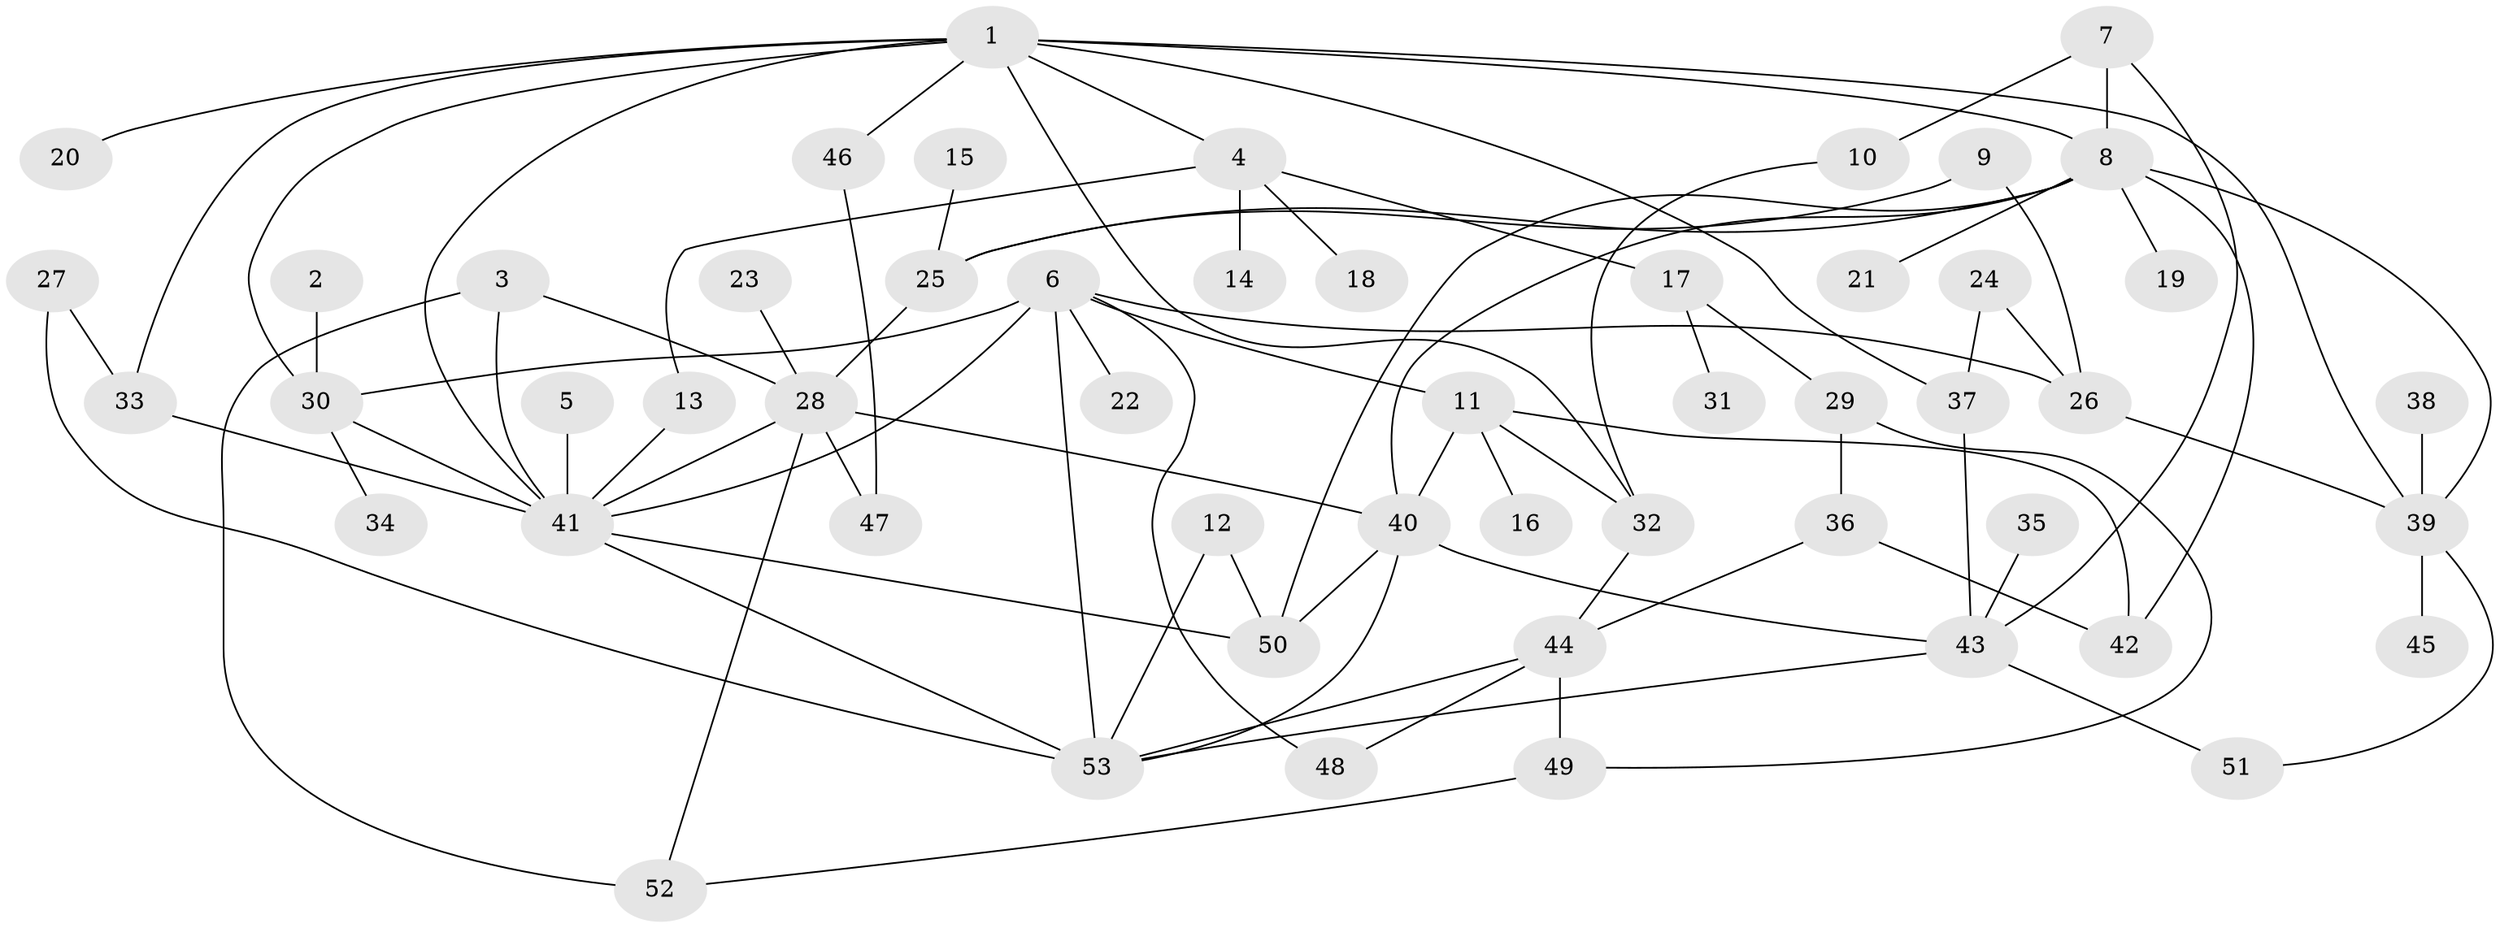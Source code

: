 // original degree distribution, {4: 0.11320754716981132, 7: 0.02830188679245283, 3: 0.22641509433962265, 5: 0.09433962264150944, 2: 0.27358490566037735, 1: 0.25471698113207547, 6: 0.009433962264150943}
// Generated by graph-tools (version 1.1) at 2025/25/03/09/25 03:25:29]
// undirected, 53 vertices, 85 edges
graph export_dot {
graph [start="1"]
  node [color=gray90,style=filled];
  1;
  2;
  3;
  4;
  5;
  6;
  7;
  8;
  9;
  10;
  11;
  12;
  13;
  14;
  15;
  16;
  17;
  18;
  19;
  20;
  21;
  22;
  23;
  24;
  25;
  26;
  27;
  28;
  29;
  30;
  31;
  32;
  33;
  34;
  35;
  36;
  37;
  38;
  39;
  40;
  41;
  42;
  43;
  44;
  45;
  46;
  47;
  48;
  49;
  50;
  51;
  52;
  53;
  1 -- 4 [weight=1.0];
  1 -- 8 [weight=1.0];
  1 -- 20 [weight=1.0];
  1 -- 30 [weight=1.0];
  1 -- 32 [weight=1.0];
  1 -- 33 [weight=1.0];
  1 -- 37 [weight=1.0];
  1 -- 39 [weight=1.0];
  1 -- 41 [weight=1.0];
  1 -- 46 [weight=1.0];
  2 -- 30 [weight=1.0];
  3 -- 28 [weight=1.0];
  3 -- 41 [weight=1.0];
  3 -- 52 [weight=1.0];
  4 -- 13 [weight=1.0];
  4 -- 14 [weight=1.0];
  4 -- 17 [weight=1.0];
  4 -- 18 [weight=1.0];
  5 -- 41 [weight=2.0];
  6 -- 11 [weight=1.0];
  6 -- 22 [weight=1.0];
  6 -- 26 [weight=1.0];
  6 -- 30 [weight=1.0];
  6 -- 41 [weight=1.0];
  6 -- 48 [weight=1.0];
  6 -- 53 [weight=1.0];
  7 -- 8 [weight=1.0];
  7 -- 10 [weight=1.0];
  7 -- 43 [weight=1.0];
  8 -- 19 [weight=1.0];
  8 -- 21 [weight=1.0];
  8 -- 25 [weight=1.0];
  8 -- 39 [weight=1.0];
  8 -- 40 [weight=1.0];
  8 -- 42 [weight=1.0];
  8 -- 50 [weight=1.0];
  9 -- 25 [weight=1.0];
  9 -- 26 [weight=1.0];
  10 -- 32 [weight=1.0];
  11 -- 16 [weight=1.0];
  11 -- 32 [weight=1.0];
  11 -- 40 [weight=1.0];
  11 -- 42 [weight=1.0];
  12 -- 50 [weight=1.0];
  12 -- 53 [weight=1.0];
  13 -- 41 [weight=1.0];
  15 -- 25 [weight=1.0];
  17 -- 29 [weight=1.0];
  17 -- 31 [weight=1.0];
  23 -- 28 [weight=1.0];
  24 -- 26 [weight=1.0];
  24 -- 37 [weight=1.0];
  25 -- 28 [weight=1.0];
  26 -- 39 [weight=1.0];
  27 -- 33 [weight=1.0];
  27 -- 53 [weight=1.0];
  28 -- 40 [weight=1.0];
  28 -- 41 [weight=1.0];
  28 -- 47 [weight=1.0];
  28 -- 52 [weight=1.0];
  29 -- 36 [weight=1.0];
  29 -- 49 [weight=1.0];
  30 -- 34 [weight=2.0];
  30 -- 41 [weight=1.0];
  32 -- 44 [weight=1.0];
  33 -- 41 [weight=1.0];
  35 -- 43 [weight=1.0];
  36 -- 42 [weight=1.0];
  36 -- 44 [weight=1.0];
  37 -- 43 [weight=1.0];
  38 -- 39 [weight=1.0];
  39 -- 45 [weight=2.0];
  39 -- 51 [weight=1.0];
  40 -- 43 [weight=1.0];
  40 -- 50 [weight=1.0];
  40 -- 53 [weight=1.0];
  41 -- 50 [weight=1.0];
  41 -- 53 [weight=1.0];
  43 -- 51 [weight=1.0];
  43 -- 53 [weight=1.0];
  44 -- 48 [weight=1.0];
  44 -- 49 [weight=1.0];
  44 -- 53 [weight=1.0];
  46 -- 47 [weight=1.0];
  49 -- 52 [weight=1.0];
}
